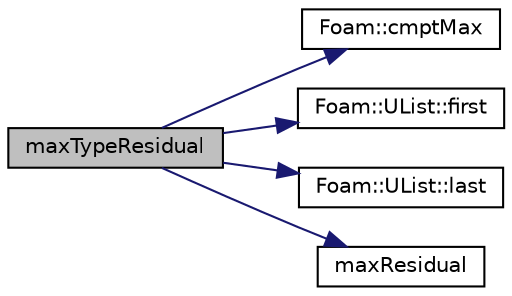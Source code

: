 digraph "maxTypeResidual"
{
  bgcolor="transparent";
  edge [fontname="Helvetica",fontsize="10",labelfontname="Helvetica",labelfontsize="10"];
  node [fontname="Helvetica",fontsize="10",shape=record];
  rankdir="LR";
  Node349 [label="maxTypeResidual",height=0.2,width=0.4,color="black", fillcolor="grey75", style="filled", fontcolor="black"];
  Node349 -> Node350 [color="midnightblue",fontsize="10",style="solid",fontname="Helvetica"];
  Node350 [label="Foam::cmptMax",height=0.2,width=0.4,color="black",URL="$a21851.html#ab0e593317f8c0ebd299809089f27b307"];
  Node349 -> Node351 [color="midnightblue",fontsize="10",style="solid",fontname="Helvetica"];
  Node351 [label="Foam::UList::first",height=0.2,width=0.4,color="black",URL="$a26837.html#a1c9828bc3de9502754d944c95a2ce0d9",tooltip="Return the first element of the list. "];
  Node349 -> Node352 [color="midnightblue",fontsize="10",style="solid",fontname="Helvetica"];
  Node352 [label="Foam::UList::last",height=0.2,width=0.4,color="black",URL="$a26837.html#aef07c02ea1c27bdb5906043b399e0ff0",tooltip="Return the last element of the list. "];
  Node349 -> Node353 [color="midnightblue",fontsize="10",style="solid",fontname="Helvetica"];
  Node353 [label="maxResidual",height=0.2,width=0.4,color="black",URL="$a22729.html#a666db780884b1eb99a8e86f07405b496"];
}
